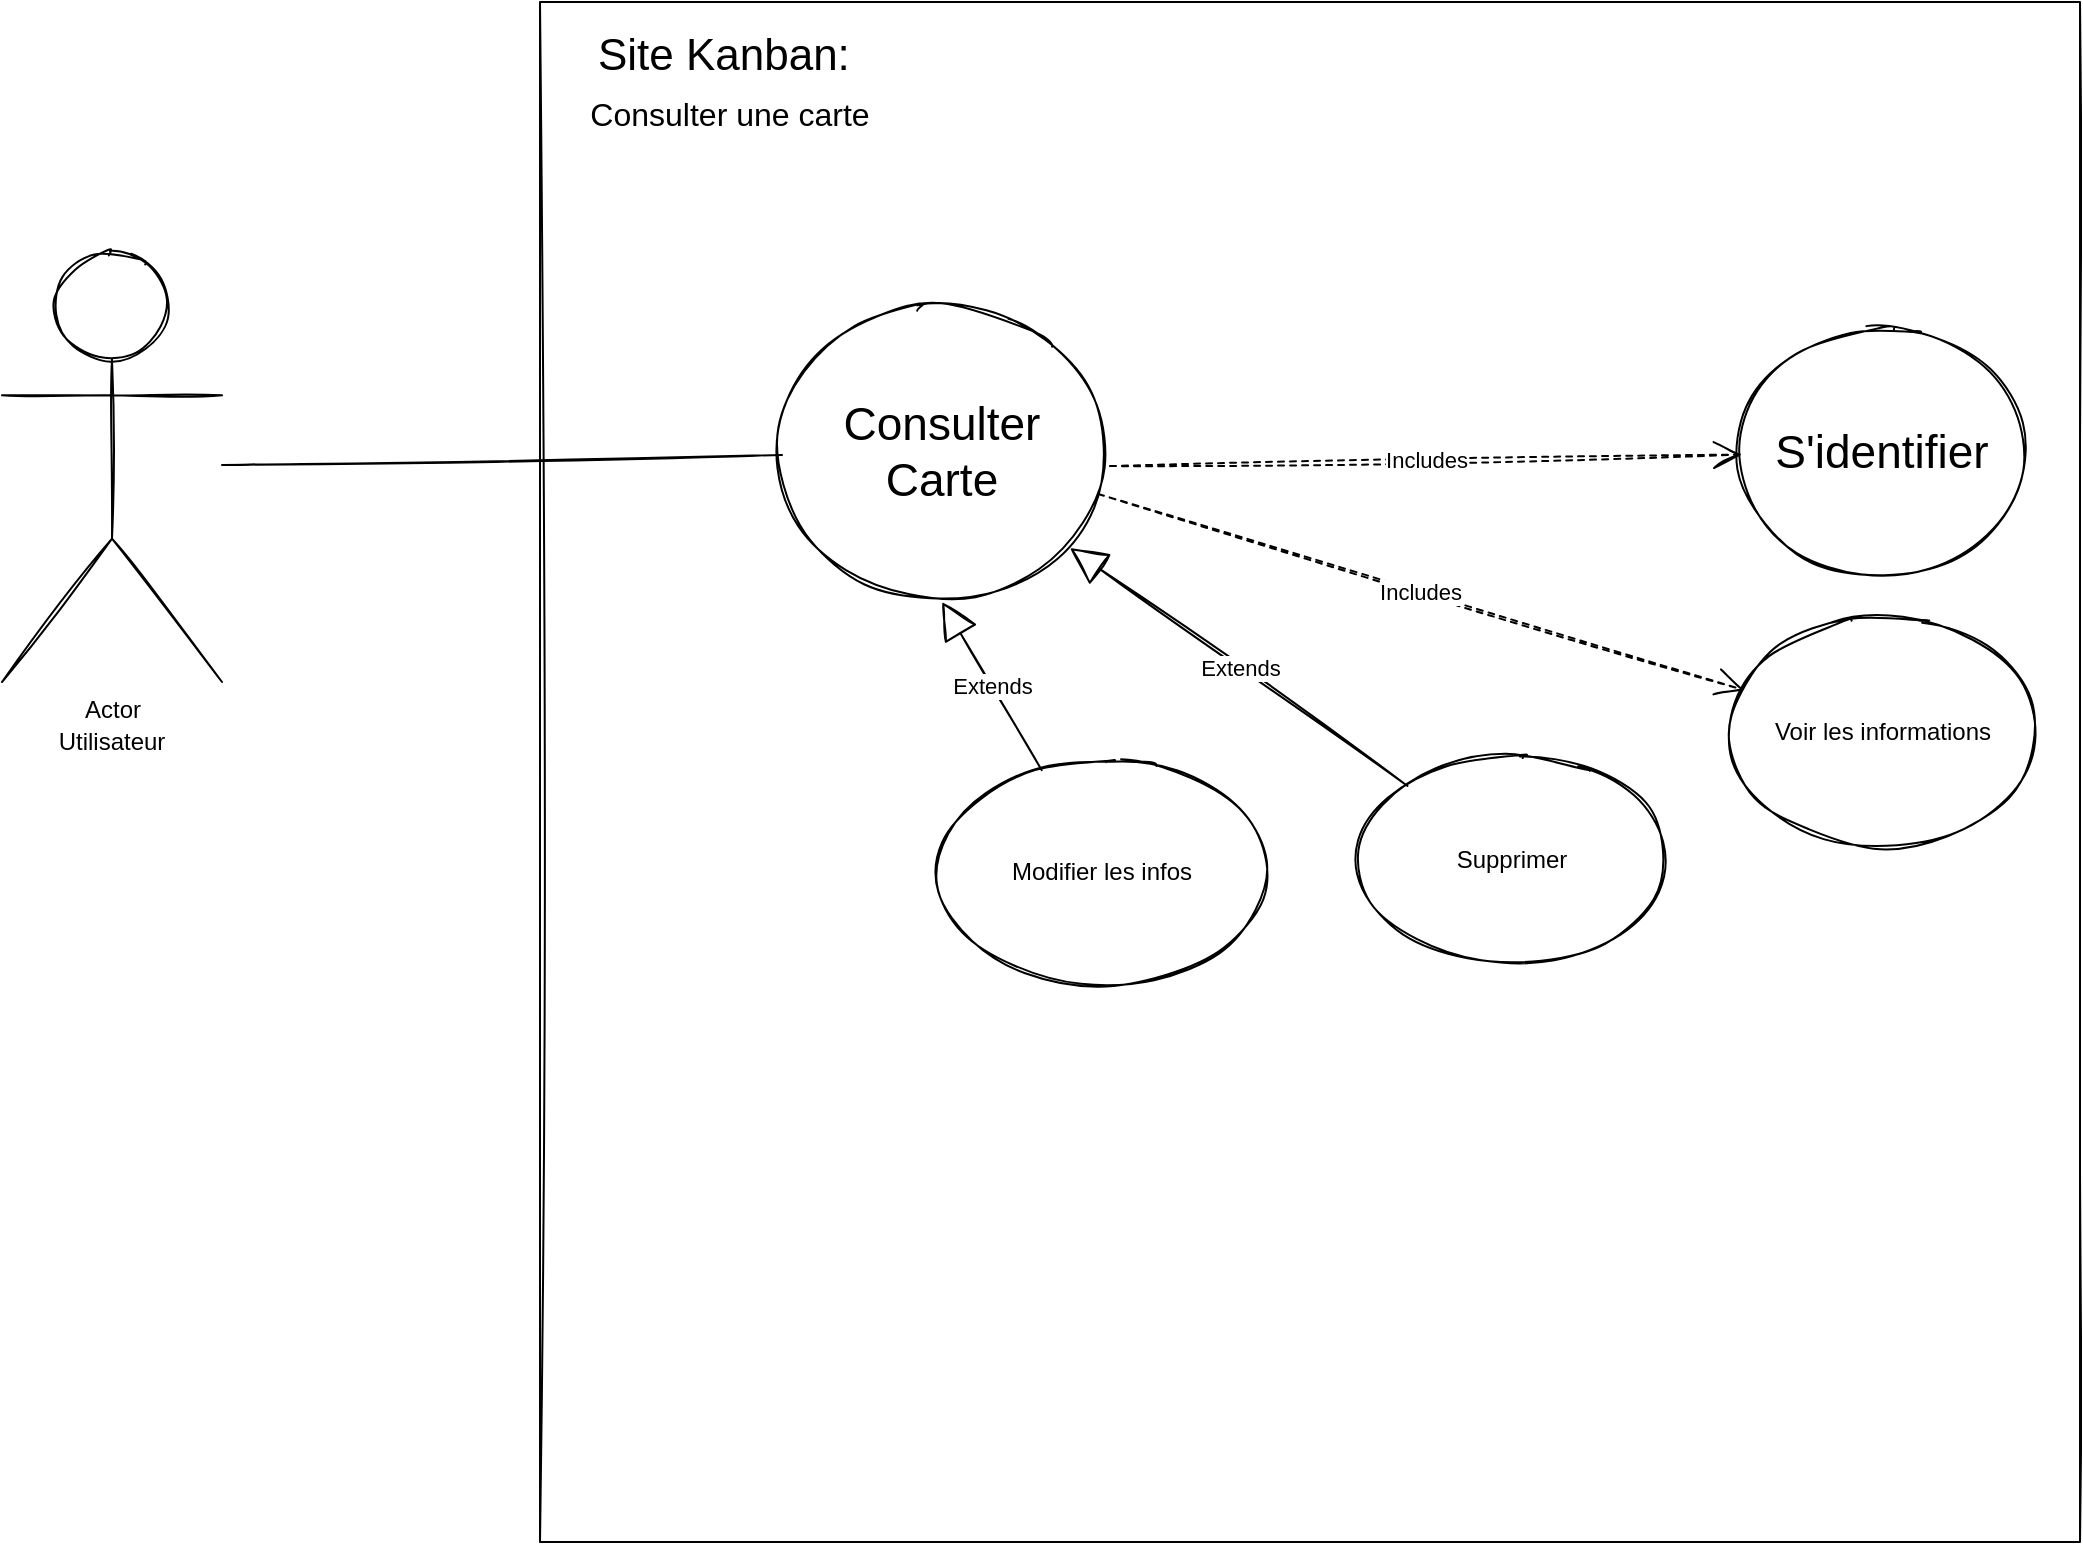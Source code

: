 <mxfile version="13.9.9" type="device"><diagram id="V7Z9sW4hH9Bld9mHL2zZ" name="Page-1"><mxGraphModel dx="1086" dy="966" grid="1" gridSize="10" guides="1" tooltips="1" connect="1" arrows="1" fold="1" page="1" pageScale="1" pageWidth="827" pageHeight="1169" math="0" shadow="0"><root><mxCell id="0"/><mxCell id="1" parent="0"/><mxCell id="V1lOCV7nHnsgx4Ni0UYd-1" value="Utilisateur" style="text;html=1;align=center;verticalAlign=middle;whiteSpace=wrap;rounded=0;sketch=1;" vertex="1" parent="1"><mxGeometry x="80" y="400" width="50" height="20" as="geometry"/></mxCell><mxCell id="V1lOCV7nHnsgx4Ni0UYd-2" value="" style="whiteSpace=wrap;html=1;aspect=fixed;sketch=1;" vertex="1" parent="1"><mxGeometry x="319" y="40" width="770" height="770" as="geometry"/></mxCell><mxCell id="V1lOCV7nHnsgx4Ni0UYd-3" value="&lt;font&gt;&lt;span style=&quot;font-size: 22px&quot;&gt;Site Kanban:&amp;nbsp;&lt;/span&gt;&lt;br&gt;&lt;font style=&quot;font-size: 16px&quot;&gt;Consulter une carte&lt;/font&gt;&lt;/font&gt;" style="text;html=1;align=center;verticalAlign=middle;whiteSpace=wrap;rounded=0;fontSize=23;sketch=1;" vertex="1" parent="1"><mxGeometry x="321" y="70" width="186" height="20" as="geometry"/></mxCell><mxCell id="V1lOCV7nHnsgx4Ni0UYd-4" value="&lt;font style=&quot;font-size: 23px&quot;&gt;Consulter Carte&lt;/font&gt;" style="ellipse;whiteSpace=wrap;html=1;sketch=1;" vertex="1" parent="1"><mxGeometry x="440" y="190" width="160" height="150" as="geometry"/></mxCell><mxCell id="V1lOCV7nHnsgx4Ni0UYd-5" value="" style="endArrow=none;html=1;sketch=1;" edge="1" parent="1" source="V1lOCV7nHnsgx4Ni0UYd-8" target="V1lOCV7nHnsgx4Ni0UYd-4"><mxGeometry width="50" height="50" relative="1" as="geometry"><mxPoint x="160" y="250.593" as="sourcePoint"/><mxPoint x="320" y="360" as="targetPoint"/></mxGeometry></mxCell><mxCell id="V1lOCV7nHnsgx4Ni0UYd-6" value="&lt;font style=&quot;font-size: 23px&quot;&gt;S'identifier&lt;/font&gt;" style="ellipse;whiteSpace=wrap;html=1;sketch=1;" vertex="1" parent="1"><mxGeometry x="920" y="202.5" width="140" height="125" as="geometry"/></mxCell><mxCell id="V1lOCV7nHnsgx4Ni0UYd-7" value="Includes" style="endArrow=open;endSize=12;dashed=1;html=1;exitX=1.025;exitY=0.547;exitDx=0;exitDy=0;sketch=1;exitPerimeter=0;" edge="1" parent="1" source="V1lOCV7nHnsgx4Ni0UYd-4" target="V1lOCV7nHnsgx4Ni0UYd-6"><mxGeometry x="-0.001" width="160" relative="1" as="geometry"><mxPoint x="430" y="210" as="sourcePoint"/><mxPoint x="590" y="210" as="targetPoint"/><Array as="points"/><mxPoint as="offset"/></mxGeometry></mxCell><mxCell id="V1lOCV7nHnsgx4Ni0UYd-8" value="Actor" style="shape=umlActor;verticalLabelPosition=bottom;verticalAlign=top;html=1;outlineConnect=0;sketch=1;" vertex="1" parent="1"><mxGeometry x="50" y="165" width="110" height="215" as="geometry"/></mxCell><mxCell id="V1lOCV7nHnsgx4Ni0UYd-9" value="Modifier les infos" style="ellipse;whiteSpace=wrap;html=1;sketch=1;" vertex="1" parent="1"><mxGeometry x="520" y="420" width="160" height="110" as="geometry"/></mxCell><mxCell id="V1lOCV7nHnsgx4Ni0UYd-10" value="Supprimer" style="ellipse;whiteSpace=wrap;html=1;sketch=1;" vertex="1" parent="1"><mxGeometry x="730" y="417.5" width="150" height="102.5" as="geometry"/></mxCell><mxCell id="V1lOCV7nHnsgx4Ni0UYd-11" value="Extends" style="endArrow=block;endSize=16;endFill=0;html=1;entryX=0.5;entryY=1;entryDx=0;entryDy=0;sketch=1;" edge="1" parent="1" source="V1lOCV7nHnsgx4Ni0UYd-9" target="V1lOCV7nHnsgx4Ni0UYd-4"><mxGeometry width="160" relative="1" as="geometry"><mxPoint x="414.5" y="430" as="sourcePoint"/><mxPoint x="510" y="347" as="targetPoint"/></mxGeometry></mxCell><mxCell id="V1lOCV7nHnsgx4Ni0UYd-12" value="Extends" style="endArrow=block;endSize=16;endFill=0;html=1;entryX=0.9;entryY=0.82;entryDx=0;entryDy=0;entryPerimeter=0;sketch=1;" edge="1" parent="1" source="V1lOCV7nHnsgx4Ni0UYd-10" target="V1lOCV7nHnsgx4Ni0UYd-4"><mxGeometry width="160" relative="1" as="geometry"><mxPoint x="424.5" y="440" as="sourcePoint"/><mxPoint x="520" y="357" as="targetPoint"/></mxGeometry></mxCell><mxCell id="V1lOCV7nHnsgx4Ni0UYd-13" value="Voir les informations" style="ellipse;whiteSpace=wrap;html=1;sketch=1;" vertex="1" parent="1"><mxGeometry x="915.5" y="350" width="149" height="110" as="geometry"/></mxCell><mxCell id="V1lOCV7nHnsgx4Ni0UYd-17" value="Includes" style="endArrow=open;endSize=12;dashed=1;html=1;exitX=0.988;exitY=0.64;exitDx=0;exitDy=0;sketch=1;exitPerimeter=0;" edge="1" parent="1" source="V1lOCV7nHnsgx4Ni0UYd-4" target="V1lOCV7nHnsgx4Ni0UYd-13"><mxGeometry x="-0.001" width="160" relative="1" as="geometry"><mxPoint x="614" y="282.05" as="sourcePoint"/><mxPoint x="930.014" y="276.269" as="targetPoint"/><Array as="points"/><mxPoint as="offset"/></mxGeometry></mxCell></root></mxGraphModel></diagram></mxfile>